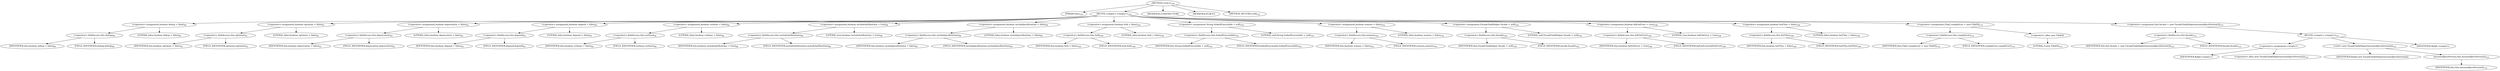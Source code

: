 digraph "&lt;init&gt;" {  
"275" [label = <(METHOD,&lt;init&gt;)<SUB>120</SUB>> ]
"4" [label = <(PARAM,this)<SUB>120</SUB>> ]
"276" [label = <(BLOCK,&lt;empty&gt;,&lt;empty&gt;)<SUB>120</SUB>> ]
"277" [label = <(&lt;operator&gt;.assignment,boolean debug = false)<SUB>90</SUB>> ]
"278" [label = <(&lt;operator&gt;.fieldAccess,this.debug)<SUB>90</SUB>> ]
"279" [label = <(IDENTIFIER,this,boolean debug = false)<SUB>90</SUB>> ]
"280" [label = <(FIELD_IDENTIFIER,debug,debug)<SUB>90</SUB>> ]
"281" [label = <(LITERAL,false,boolean debug = false)<SUB>90</SUB>> ]
"282" [label = <(&lt;operator&gt;.assignment,boolean optimize = false)<SUB>91</SUB>> ]
"283" [label = <(&lt;operator&gt;.fieldAccess,this.optimize)<SUB>91</SUB>> ]
"284" [label = <(IDENTIFIER,this,boolean optimize = false)<SUB>91</SUB>> ]
"285" [label = <(FIELD_IDENTIFIER,optimize,optimize)<SUB>91</SUB>> ]
"286" [label = <(LITERAL,false,boolean optimize = false)<SUB>91</SUB>> ]
"287" [label = <(&lt;operator&gt;.assignment,boolean deprecation = false)<SUB>92</SUB>> ]
"288" [label = <(&lt;operator&gt;.fieldAccess,this.deprecation)<SUB>92</SUB>> ]
"289" [label = <(IDENTIFIER,this,boolean deprecation = false)<SUB>92</SUB>> ]
"290" [label = <(FIELD_IDENTIFIER,deprecation,deprecation)<SUB>92</SUB>> ]
"291" [label = <(LITERAL,false,boolean deprecation = false)<SUB>92</SUB>> ]
"292" [label = <(&lt;operator&gt;.assignment,boolean depend = false)<SUB>93</SUB>> ]
"293" [label = <(&lt;operator&gt;.fieldAccess,this.depend)<SUB>93</SUB>> ]
"294" [label = <(IDENTIFIER,this,boolean depend = false)<SUB>93</SUB>> ]
"295" [label = <(FIELD_IDENTIFIER,depend,depend)<SUB>93</SUB>> ]
"296" [label = <(LITERAL,false,boolean depend = false)<SUB>93</SUB>> ]
"297" [label = <(&lt;operator&gt;.assignment,boolean verbose = false)<SUB>94</SUB>> ]
"298" [label = <(&lt;operator&gt;.fieldAccess,this.verbose)<SUB>94</SUB>> ]
"299" [label = <(IDENTIFIER,this,boolean verbose = false)<SUB>94</SUB>> ]
"300" [label = <(FIELD_IDENTIFIER,verbose,verbose)<SUB>94</SUB>> ]
"301" [label = <(LITERAL,false,boolean verbose = false)<SUB>94</SUB>> ]
"302" [label = <(&lt;operator&gt;.assignment,boolean includeAntRuntime = true)<SUB>98</SUB>> ]
"303" [label = <(&lt;operator&gt;.fieldAccess,this.includeAntRuntime)<SUB>98</SUB>> ]
"304" [label = <(IDENTIFIER,this,boolean includeAntRuntime = true)<SUB>98</SUB>> ]
"305" [label = <(FIELD_IDENTIFIER,includeAntRuntime,includeAntRuntime)<SUB>98</SUB>> ]
"306" [label = <(LITERAL,true,boolean includeAntRuntime = true)<SUB>98</SUB>> ]
"307" [label = <(&lt;operator&gt;.assignment,boolean includeJavaRuntime = false)<SUB>99</SUB>> ]
"308" [label = <(&lt;operator&gt;.fieldAccess,this.includeJavaRuntime)<SUB>99</SUB>> ]
"309" [label = <(IDENTIFIER,this,boolean includeJavaRuntime = false)<SUB>99</SUB>> ]
"310" [label = <(FIELD_IDENTIFIER,includeJavaRuntime,includeJavaRuntime)<SUB>99</SUB>> ]
"311" [label = <(LITERAL,false,boolean includeJavaRuntime = false)<SUB>99</SUB>> ]
"312" [label = <(&lt;operator&gt;.assignment,boolean fork = false)<SUB>100</SUB>> ]
"313" [label = <(&lt;operator&gt;.fieldAccess,this.fork)<SUB>100</SUB>> ]
"314" [label = <(IDENTIFIER,this,boolean fork = false)<SUB>100</SUB>> ]
"315" [label = <(FIELD_IDENTIFIER,fork,fork)<SUB>100</SUB>> ]
"316" [label = <(LITERAL,false,boolean fork = false)<SUB>100</SUB>> ]
"317" [label = <(&lt;operator&gt;.assignment,String forkedExecutable = null)<SUB>101</SUB>> ]
"318" [label = <(&lt;operator&gt;.fieldAccess,this.forkedExecutable)<SUB>101</SUB>> ]
"319" [label = <(IDENTIFIER,this,String forkedExecutable = null)<SUB>101</SUB>> ]
"320" [label = <(FIELD_IDENTIFIER,forkedExecutable,forkedExecutable)<SUB>101</SUB>> ]
"321" [label = <(LITERAL,null,String forkedExecutable = null)<SUB>101</SUB>> ]
"322" [label = <(&lt;operator&gt;.assignment,boolean nowarn = false)<SUB>102</SUB>> ]
"323" [label = <(&lt;operator&gt;.fieldAccess,this.nowarn)<SUB>102</SUB>> ]
"324" [label = <(IDENTIFIER,this,boolean nowarn = false)<SUB>102</SUB>> ]
"325" [label = <(FIELD_IDENTIFIER,nowarn,nowarn)<SUB>102</SUB>> ]
"326" [label = <(LITERAL,false,boolean nowarn = false)<SUB>102</SUB>> ]
"327" [label = <(&lt;operator&gt;.assignment,FacadeTaskHelper facade = null)<SUB>105</SUB>> ]
"328" [label = <(&lt;operator&gt;.fieldAccess,this.facade)<SUB>105</SUB>> ]
"329" [label = <(IDENTIFIER,this,FacadeTaskHelper facade = null)<SUB>105</SUB>> ]
"330" [label = <(FIELD_IDENTIFIER,facade,facade)<SUB>105</SUB>> ]
"331" [label = <(LITERAL,null,FacadeTaskHelper facade = null)<SUB>105</SUB>> ]
"332" [label = <(&lt;operator&gt;.assignment,boolean failOnError = true)<SUB>108</SUB>> ]
"333" [label = <(&lt;operator&gt;.fieldAccess,this.failOnError)<SUB>108</SUB>> ]
"334" [label = <(IDENTIFIER,this,boolean failOnError = true)<SUB>108</SUB>> ]
"335" [label = <(FIELD_IDENTIFIER,failOnError,failOnError)<SUB>108</SUB>> ]
"336" [label = <(LITERAL,true,boolean failOnError = true)<SUB>108</SUB>> ]
"337" [label = <(&lt;operator&gt;.assignment,boolean listFiles = false)<SUB>109</SUB>> ]
"338" [label = <(&lt;operator&gt;.fieldAccess,this.listFiles)<SUB>109</SUB>> ]
"339" [label = <(IDENTIFIER,this,boolean listFiles = false)<SUB>109</SUB>> ]
"340" [label = <(FIELD_IDENTIFIER,listFiles,listFiles)<SUB>109</SUB>> ]
"341" [label = <(LITERAL,false,boolean listFiles = false)<SUB>109</SUB>> ]
"342" [label = <(&lt;operator&gt;.assignment,File[] compileList = new File[0])<SUB>110</SUB>> ]
"343" [label = <(&lt;operator&gt;.fieldAccess,this.compileList)<SUB>110</SUB>> ]
"344" [label = <(IDENTIFIER,this,File[] compileList = new File[0])<SUB>110</SUB>> ]
"345" [label = <(FIELD_IDENTIFIER,compileList,compileList)<SUB>110</SUB>> ]
"346" [label = <(&lt;operator&gt;.alloc,new File[0])> ]
"347" [label = <(LITERAL,0,new File[0])<SUB>110</SUB>> ]
"348" [label = <(&lt;operator&gt;.assignment,this.facade = new FacadeTaskHelper(assumedJavaVersion()))<SUB>121</SUB>> ]
"349" [label = <(&lt;operator&gt;.fieldAccess,this.facade)<SUB>121</SUB>> ]
"350" [label = <(IDENTIFIER,this,this.facade = new FacadeTaskHelper(assumedJavaVersion()))<SUB>121</SUB>> ]
"351" [label = <(FIELD_IDENTIFIER,facade,facade)<SUB>121</SUB>> ]
"352" [label = <(BLOCK,&lt;empty&gt;,&lt;empty&gt;)<SUB>121</SUB>> ]
"353" [label = <(&lt;operator&gt;.assignment,&lt;empty&gt;)> ]
"354" [label = <(IDENTIFIER,$obj0,&lt;empty&gt;)> ]
"355" [label = <(&lt;operator&gt;.alloc,new FacadeTaskHelper(assumedJavaVersion()))<SUB>121</SUB>> ]
"356" [label = <(&lt;init&gt;,new FacadeTaskHelper(assumedJavaVersion()))<SUB>121</SUB>> ]
"357" [label = <(IDENTIFIER,$obj0,new FacadeTaskHelper(assumedJavaVersion()))> ]
"358" [label = <(assumedJavaVersion,this.assumedJavaVersion())<SUB>121</SUB>> ]
"3" [label = <(IDENTIFIER,this,this.assumedJavaVersion())<SUB>121</SUB>> ]
"359" [label = <(IDENTIFIER,$obj0,&lt;empty&gt;)> ]
"360" [label = <(MODIFIER,CONSTRUCTOR)> ]
"361" [label = <(MODIFIER,PUBLIC)> ]
"362" [label = <(METHOD_RETURN,void)<SUB>122</SUB>> ]
  "275" -> "4" 
  "275" -> "276" 
  "275" -> "360" 
  "275" -> "361" 
  "275" -> "362" 
  "276" -> "277" 
  "276" -> "282" 
  "276" -> "287" 
  "276" -> "292" 
  "276" -> "297" 
  "276" -> "302" 
  "276" -> "307" 
  "276" -> "312" 
  "276" -> "317" 
  "276" -> "322" 
  "276" -> "327" 
  "276" -> "332" 
  "276" -> "337" 
  "276" -> "342" 
  "276" -> "348" 
  "277" -> "278" 
  "277" -> "281" 
  "278" -> "279" 
  "278" -> "280" 
  "282" -> "283" 
  "282" -> "286" 
  "283" -> "284" 
  "283" -> "285" 
  "287" -> "288" 
  "287" -> "291" 
  "288" -> "289" 
  "288" -> "290" 
  "292" -> "293" 
  "292" -> "296" 
  "293" -> "294" 
  "293" -> "295" 
  "297" -> "298" 
  "297" -> "301" 
  "298" -> "299" 
  "298" -> "300" 
  "302" -> "303" 
  "302" -> "306" 
  "303" -> "304" 
  "303" -> "305" 
  "307" -> "308" 
  "307" -> "311" 
  "308" -> "309" 
  "308" -> "310" 
  "312" -> "313" 
  "312" -> "316" 
  "313" -> "314" 
  "313" -> "315" 
  "317" -> "318" 
  "317" -> "321" 
  "318" -> "319" 
  "318" -> "320" 
  "322" -> "323" 
  "322" -> "326" 
  "323" -> "324" 
  "323" -> "325" 
  "327" -> "328" 
  "327" -> "331" 
  "328" -> "329" 
  "328" -> "330" 
  "332" -> "333" 
  "332" -> "336" 
  "333" -> "334" 
  "333" -> "335" 
  "337" -> "338" 
  "337" -> "341" 
  "338" -> "339" 
  "338" -> "340" 
  "342" -> "343" 
  "342" -> "346" 
  "343" -> "344" 
  "343" -> "345" 
  "346" -> "347" 
  "348" -> "349" 
  "348" -> "352" 
  "349" -> "350" 
  "349" -> "351" 
  "352" -> "353" 
  "352" -> "356" 
  "352" -> "359" 
  "353" -> "354" 
  "353" -> "355" 
  "356" -> "357" 
  "356" -> "358" 
  "358" -> "3" 
}
